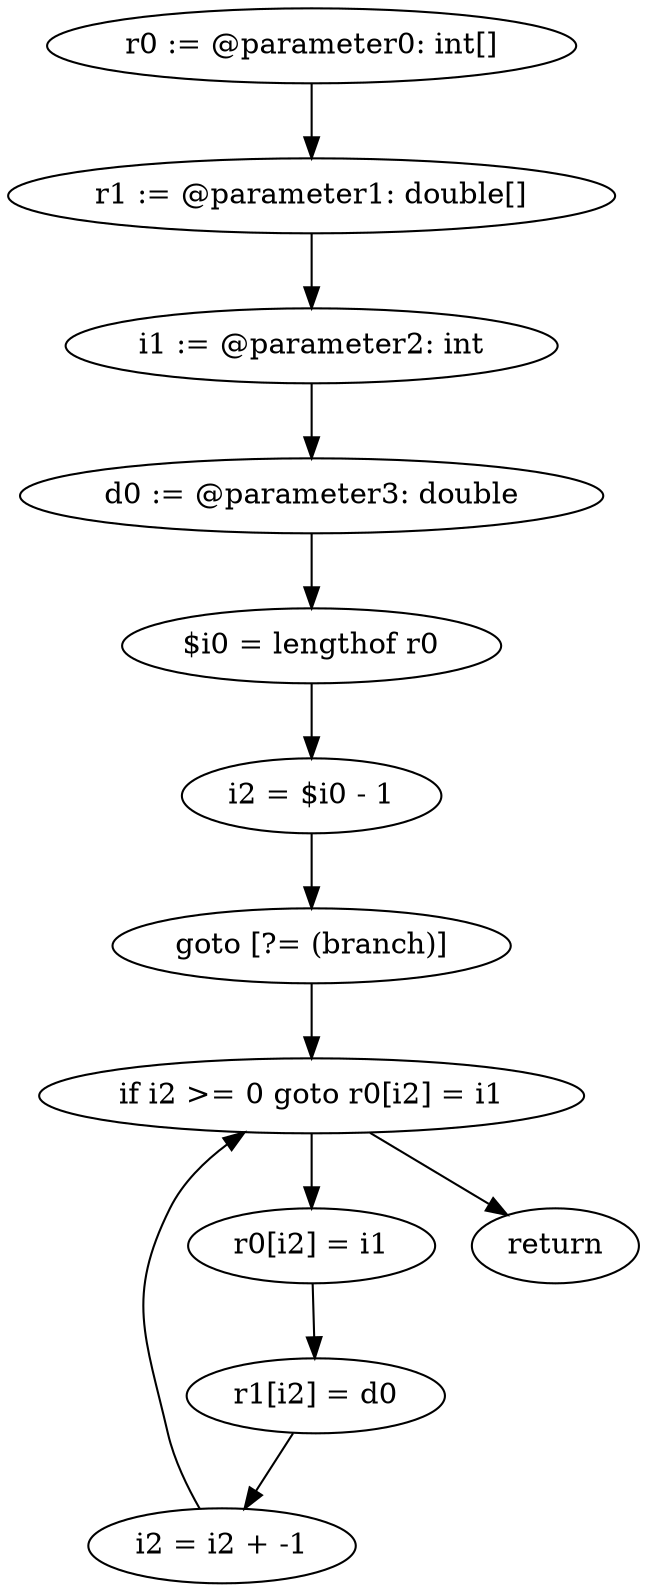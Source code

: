 digraph "unitGraph" {
    "r0 := @parameter0: int[]"
    "r1 := @parameter1: double[]"
    "i1 := @parameter2: int"
    "d0 := @parameter3: double"
    "$i0 = lengthof r0"
    "i2 = $i0 - 1"
    "goto [?= (branch)]"
    "r0[i2] = i1"
    "r1[i2] = d0"
    "i2 = i2 + -1"
    "if i2 >= 0 goto r0[i2] = i1"
    "return"
    "r0 := @parameter0: int[]"->"r1 := @parameter1: double[]";
    "r1 := @parameter1: double[]"->"i1 := @parameter2: int";
    "i1 := @parameter2: int"->"d0 := @parameter3: double";
    "d0 := @parameter3: double"->"$i0 = lengthof r0";
    "$i0 = lengthof r0"->"i2 = $i0 - 1";
    "i2 = $i0 - 1"->"goto [?= (branch)]";
    "goto [?= (branch)]"->"if i2 >= 0 goto r0[i2] = i1";
    "r0[i2] = i1"->"r1[i2] = d0";
    "r1[i2] = d0"->"i2 = i2 + -1";
    "i2 = i2 + -1"->"if i2 >= 0 goto r0[i2] = i1";
    "if i2 >= 0 goto r0[i2] = i1"->"return";
    "if i2 >= 0 goto r0[i2] = i1"->"r0[i2] = i1";
}
